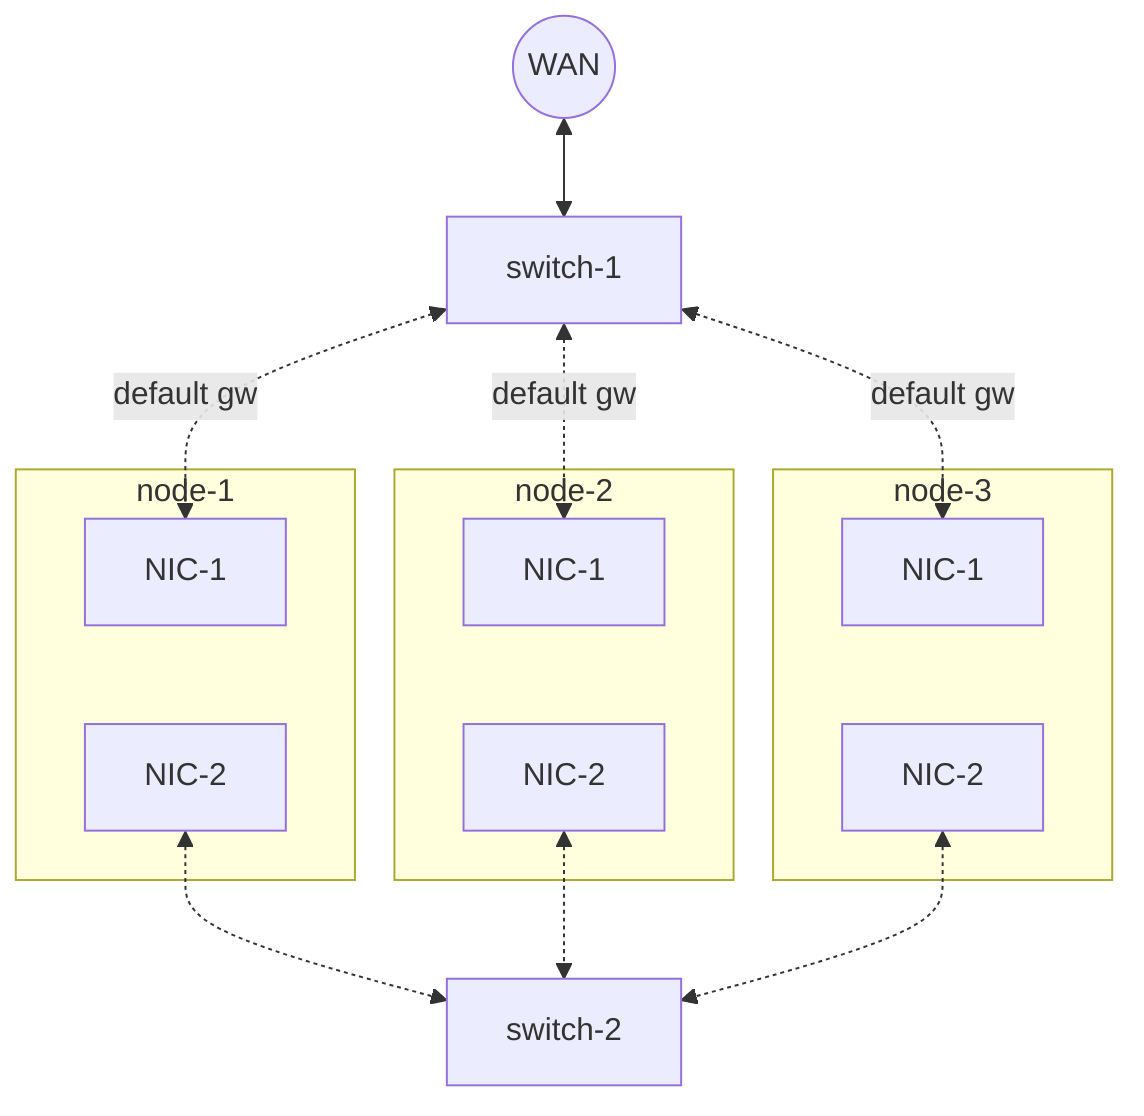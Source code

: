 flowchart TD
  wan((WAN))<-->s1[switch-1]
  s1<-.->|default gw|n1n1
  s1<-.->|default gw|n2n1
  s1<-.->|default gw|n3n1
  subgraph node-1
  n1n1[NIC-1] ~~~ n1n2[NIC-2]
  end
  subgraph node-2
  n2n1[NIC-1] ~~~ n2n2[NIC-2]
  end
  subgraph node-3
  n3n1[NIC-1] ~~~ n3n2[NIC-2]
  end
  s2[switch-2]
  n1n2<-.->s2
  n2n2<-.->s2
  n3n2<-.->s2